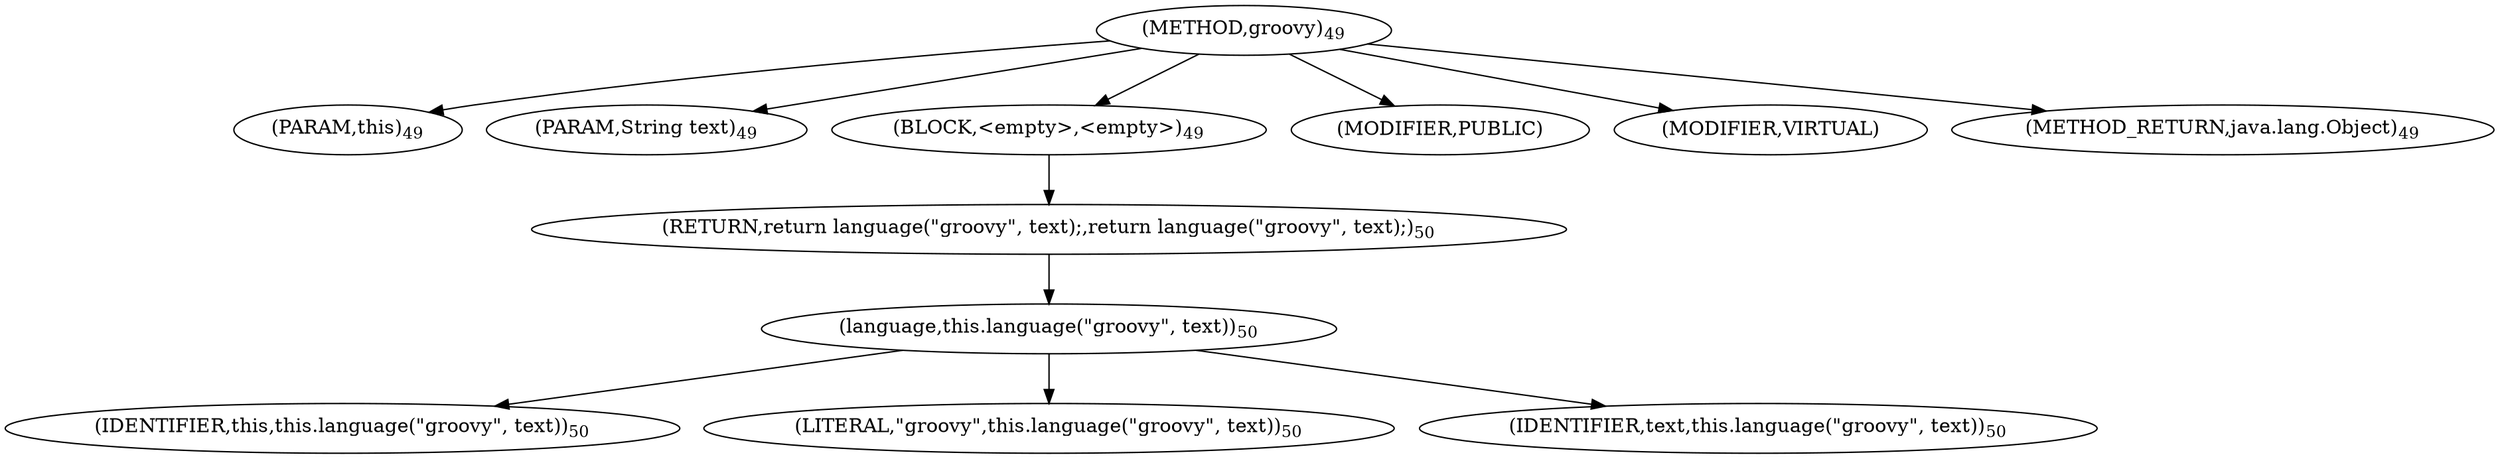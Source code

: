 digraph "groovy" {  
"68" [label = <(METHOD,groovy)<SUB>49</SUB>> ]
"6" [label = <(PARAM,this)<SUB>49</SUB>> ]
"69" [label = <(PARAM,String text)<SUB>49</SUB>> ]
"70" [label = <(BLOCK,&lt;empty&gt;,&lt;empty&gt;)<SUB>49</SUB>> ]
"71" [label = <(RETURN,return language(&quot;groovy&quot;, text);,return language(&quot;groovy&quot;, text);)<SUB>50</SUB>> ]
"72" [label = <(language,this.language(&quot;groovy&quot;, text))<SUB>50</SUB>> ]
"5" [label = <(IDENTIFIER,this,this.language(&quot;groovy&quot;, text))<SUB>50</SUB>> ]
"73" [label = <(LITERAL,&quot;groovy&quot;,this.language(&quot;groovy&quot;, text))<SUB>50</SUB>> ]
"74" [label = <(IDENTIFIER,text,this.language(&quot;groovy&quot;, text))<SUB>50</SUB>> ]
"75" [label = <(MODIFIER,PUBLIC)> ]
"76" [label = <(MODIFIER,VIRTUAL)> ]
"77" [label = <(METHOD_RETURN,java.lang.Object)<SUB>49</SUB>> ]
  "68" -> "6" 
  "68" -> "69" 
  "68" -> "70" 
  "68" -> "75" 
  "68" -> "76" 
  "68" -> "77" 
  "70" -> "71" 
  "71" -> "72" 
  "72" -> "5" 
  "72" -> "73" 
  "72" -> "74" 
}
